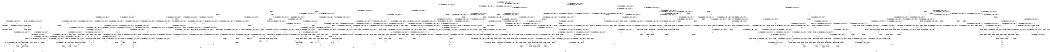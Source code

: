 digraph BCG {
size = "7, 10.5";
center = TRUE;
node [shape = circle];
0 [peripheries = 2];
0 -> 1 [label = "EX !0 !ATOMIC_EXCH_BRANCH (1, +0, TRUE, +0, 1, TRUE) !{0, 1, 2}"];
0 -> 2 [label = "EX !2 !ATOMIC_EXCH_BRANCH (1, +1, TRUE, +1, 1, FALSE) !{0, 1, 2}"];
0 -> 3 [label = "EX !1 !ATOMIC_EXCH_BRANCH (1, +1, TRUE, +0, 3, TRUE) !{0, 1, 2}"];
0 -> 4 [label = "EX !0 !ATOMIC_EXCH_BRANCH (1, +0, TRUE, +0, 1, TRUE) !{0, 1, 2}"];
1 -> 1 [label = "EX !0 !ATOMIC_EXCH_BRANCH (1, +0, TRUE, +0, 1, TRUE) !{0, 1, 2}"];
1 -> 5 [label = "EX !2 !ATOMIC_EXCH_BRANCH (1, +1, TRUE, +1, 1, FALSE) !{0, 1, 2}"];
1 -> 6 [label = "EX !1 !ATOMIC_EXCH_BRANCH (1, +1, TRUE, +0, 3, TRUE) !{0, 1, 2}"];
1 -> 4 [label = "EX !0 !ATOMIC_EXCH_BRANCH (1, +0, TRUE, +0, 1, TRUE) !{0, 1, 2}"];
2 -> 7 [label = "EX !0 !ATOMIC_EXCH_BRANCH (1, +0, TRUE, +0, 1, FALSE) !{0, 1, 2}"];
2 -> 8 [label = "EX !1 !ATOMIC_EXCH_BRANCH (1, +1, TRUE, +0, 3, FALSE) !{0, 1, 2}"];
2 -> 9 [label = "TERMINATE !2"];
2 -> 10 [label = "EX !0 !ATOMIC_EXCH_BRANCH (1, +0, TRUE, +0, 1, FALSE) !{0, 1, 2}"];
3 -> 11 [label = "EX !0 !ATOMIC_EXCH_BRANCH (1, +0, TRUE, +0, 1, FALSE) !{0, 1, 2}"];
3 -> 12 [label = "EX !2 !ATOMIC_EXCH_BRANCH (1, +1, TRUE, +1, 1, TRUE) !{0, 1, 2}"];
3 -> 13 [label = "TERMINATE !1"];
3 -> 14 [label = "EX !0 !ATOMIC_EXCH_BRANCH (1, +0, TRUE, +0, 1, FALSE) !{0, 1, 2}"];
4 -> 15 [label = "EX !1 !ATOMIC_EXCH_BRANCH (1, +1, TRUE, +0, 3, TRUE) !{0, 1, 2}"];
4 -> 4 [label = "EX !0 !ATOMIC_EXCH_BRANCH (1, +0, TRUE, +0, 1, TRUE) !{0, 1, 2}"];
4 -> 16 [label = "EX !2 !ATOMIC_EXCH_BRANCH (1, +1, TRUE, +1, 1, FALSE) !{0, 1, 2}"];
4 -> 17 [label = "EX !1 !ATOMIC_EXCH_BRANCH (1, +1, TRUE, +0, 3, TRUE) !{0, 1, 2}"];
5 -> 7 [label = "EX !0 !ATOMIC_EXCH_BRANCH (1, +0, TRUE, +0, 1, FALSE) !{0, 1, 2}"];
5 -> 18 [label = "EX !1 !ATOMIC_EXCH_BRANCH (1, +1, TRUE, +0, 3, FALSE) !{0, 1, 2}"];
5 -> 19 [label = "TERMINATE !2"];
5 -> 10 [label = "EX !0 !ATOMIC_EXCH_BRANCH (1, +0, TRUE, +0, 1, FALSE) !{0, 1, 2}"];
6 -> 11 [label = "EX !0 !ATOMIC_EXCH_BRANCH (1, +0, TRUE, +0, 1, FALSE) !{0, 1, 2}"];
6 -> 20 [label = "EX !2 !ATOMIC_EXCH_BRANCH (1, +1, TRUE, +1, 1, TRUE) !{0, 1, 2}"];
6 -> 21 [label = "TERMINATE !1"];
6 -> 14 [label = "EX !0 !ATOMIC_EXCH_BRANCH (1, +0, TRUE, +0, 1, FALSE) !{0, 1, 2}"];
7 -> 22 [label = "EX !1 !ATOMIC_EXCH_BRANCH (1, +1, TRUE, +0, 3, TRUE) !{0, 1, 2}"];
7 -> 23 [label = "TERMINATE !0"];
7 -> 24 [label = "TERMINATE !2"];
8 -> 25 [label = "EX !1 !ATOMIC_EXCH_BRANCH (1, +0, TRUE, +1, 1, TRUE) !{0, 1, 2}"];
8 -> 26 [label = "EX !0 !ATOMIC_EXCH_BRANCH (1, +0, TRUE, +0, 1, FALSE) !{0, 1, 2}"];
8 -> 27 [label = "TERMINATE !2"];
8 -> 28 [label = "EX !0 !ATOMIC_EXCH_BRANCH (1, +0, TRUE, +0, 1, FALSE) !{0, 1, 2}"];
9 -> 29 [label = "EX !0 !ATOMIC_EXCH_BRANCH (1, +0, TRUE, +0, 1, FALSE) !{0, 1}"];
9 -> 30 [label = "EX !1 !ATOMIC_EXCH_BRANCH (1, +1, TRUE, +0, 3, FALSE) !{0, 1}"];
9 -> 31 [label = "EX !0 !ATOMIC_EXCH_BRANCH (1, +0, TRUE, +0, 1, FALSE) !{0, 1}"];
10 -> 32 [label = "EX !1 !ATOMIC_EXCH_BRANCH (1, +1, TRUE, +0, 3, TRUE) !{0, 1, 2}"];
10 -> 33 [label = "EX !1 !ATOMIC_EXCH_BRANCH (1, +1, TRUE, +0, 3, TRUE) !{0, 1, 2}"];
10 -> 34 [label = "TERMINATE !0"];
10 -> 35 [label = "TERMINATE !2"];
11 -> 22 [label = "EX !2 !ATOMIC_EXCH_BRANCH (1, +1, TRUE, +1, 1, FALSE) !{0, 1, 2}"];
11 -> 36 [label = "TERMINATE !0"];
11 -> 37 [label = "TERMINATE !1"];
12 -> 12 [label = "EX !2 !ATOMIC_EXCH_BRANCH (1, +1, TRUE, +1, 1, TRUE) !{0, 1, 2}"];
12 -> 38 [label = "EX !0 !ATOMIC_EXCH_BRANCH (1, +0, TRUE, +0, 1, FALSE) !{0, 1, 2}"];
12 -> 39 [label = "TERMINATE !1"];
12 -> 40 [label = "EX !0 !ATOMIC_EXCH_BRANCH (1, +0, TRUE, +0, 1, FALSE) !{0, 1, 2}"];
13 -> 41 [label = "EX !0 !ATOMIC_EXCH_BRANCH (1, +0, TRUE, +0, 1, FALSE) !{0, 2}"];
13 -> 42 [label = "EX !2 !ATOMIC_EXCH_BRANCH (1, +1, TRUE, +1, 1, TRUE) !{0, 2}"];
13 -> 43 [label = "EX !0 !ATOMIC_EXCH_BRANCH (1, +0, TRUE, +0, 1, FALSE) !{0, 2}"];
14 -> 33 [label = "EX !2 !ATOMIC_EXCH_BRANCH (1, +1, TRUE, +1, 1, FALSE) !{0, 1, 2}"];
14 -> 44 [label = "TERMINATE !0"];
14 -> 45 [label = "TERMINATE !1"];
15 -> 46 [label = "EX !2 !ATOMIC_EXCH_BRANCH (1, +1, TRUE, +1, 1, TRUE) !{0, 1, 2}"];
15 -> 47 [label = "EX !0 !ATOMIC_EXCH_BRANCH (1, +0, TRUE, +0, 1, FALSE) !{0, 1, 2}"];
15 -> 48 [label = "EX !2 !ATOMIC_EXCH_BRANCH (1, +1, TRUE, +1, 1, TRUE) !{0, 1, 2}"];
15 -> 49 [label = "TERMINATE !1"];
16 -> 50 [label = "EX !1 !ATOMIC_EXCH_BRANCH (1, +1, TRUE, +0, 3, FALSE) !{0, 1, 2}"];
16 -> 10 [label = "EX !0 !ATOMIC_EXCH_BRANCH (1, +0, TRUE, +0, 1, FALSE) !{0, 1, 2}"];
16 -> 51 [label = "EX !1 !ATOMIC_EXCH_BRANCH (1, +1, TRUE, +0, 3, FALSE) !{0, 1, 2}"];
16 -> 52 [label = "TERMINATE !2"];
17 -> 14 [label = "EX !0 !ATOMIC_EXCH_BRANCH (1, +0, TRUE, +0, 1, FALSE) !{0, 1, 2}"];
17 -> 53 [label = "EX !2 !ATOMIC_EXCH_BRANCH (1, +1, TRUE, +1, 1, TRUE) !{0, 1, 2}"];
17 -> 54 [label = "TERMINATE !1"];
18 -> 26 [label = "EX !0 !ATOMIC_EXCH_BRANCH (1, +0, TRUE, +0, 1, FALSE) !{0, 1, 2}"];
18 -> 55 [label = "EX !1 !ATOMIC_EXCH_BRANCH (1, +0, TRUE, +1, 1, TRUE) !{0, 1, 2}"];
18 -> 56 [label = "TERMINATE !2"];
18 -> 28 [label = "EX !0 !ATOMIC_EXCH_BRANCH (1, +0, TRUE, +0, 1, FALSE) !{0, 1, 2}"];
19 -> 29 [label = "EX !0 !ATOMIC_EXCH_BRANCH (1, +0, TRUE, +0, 1, FALSE) !{0, 1}"];
19 -> 57 [label = "EX !1 !ATOMIC_EXCH_BRANCH (1, +1, TRUE, +0, 3, FALSE) !{0, 1}"];
19 -> 31 [label = "EX !0 !ATOMIC_EXCH_BRANCH (1, +0, TRUE, +0, 1, FALSE) !{0, 1}"];
20 -> 38 [label = "EX !0 !ATOMIC_EXCH_BRANCH (1, +0, TRUE, +0, 1, FALSE) !{0, 1, 2}"];
20 -> 20 [label = "EX !2 !ATOMIC_EXCH_BRANCH (1, +1, TRUE, +1, 1, TRUE) !{0, 1, 2}"];
20 -> 58 [label = "TERMINATE !1"];
20 -> 40 [label = "EX !0 !ATOMIC_EXCH_BRANCH (1, +0, TRUE, +0, 1, FALSE) !{0, 1, 2}"];
21 -> 41 [label = "EX !0 !ATOMIC_EXCH_BRANCH (1, +0, TRUE, +0, 1, FALSE) !{0, 2}"];
21 -> 59 [label = "EX !2 !ATOMIC_EXCH_BRANCH (1, +1, TRUE, +1, 1, TRUE) !{0, 2}"];
21 -> 43 [label = "EX !0 !ATOMIC_EXCH_BRANCH (1, +0, TRUE, +0, 1, FALSE) !{0, 2}"];
22 -> 60 [label = "TERMINATE !0"];
22 -> 61 [label = "TERMINATE !2"];
22 -> 62 [label = "TERMINATE !1"];
23 -> 63 [label = "EX !1 !ATOMIC_EXCH_BRANCH (1, +1, TRUE, +0, 3, TRUE) !{1, 2}"];
23 -> 64 [label = "TERMINATE !2"];
23 -> 65 [label = "EX !1 !ATOMIC_EXCH_BRANCH (1, +1, TRUE, +0, 3, TRUE) !{1, 2}"];
24 -> 66 [label = "EX !1 !ATOMIC_EXCH_BRANCH (1, +1, TRUE, +0, 3, TRUE) !{0, 1}"];
24 -> 64 [label = "TERMINATE !0"];
25 -> 67 [label = "EX !1 !ATOMIC_EXCH_BRANCH (1, +1, TRUE, +0, 3, TRUE) !{0, 1, 2}"];
25 -> 68 [label = "EX !0 !ATOMIC_EXCH_BRANCH (1, +0, TRUE, +0, 1, TRUE) !{0, 1, 2}"];
25 -> 69 [label = "TERMINATE !2"];
25 -> 70 [label = "EX !0 !ATOMIC_EXCH_BRANCH (1, +0, TRUE, +0, 1, TRUE) !{0, 1, 2}"];
26 -> 71 [label = "EX !1 !ATOMIC_EXCH_BRANCH (1, +0, TRUE, +1, 1, FALSE) !{0, 1, 2}"];
26 -> 72 [label = "TERMINATE !0"];
26 -> 73 [label = "TERMINATE !2"];
27 -> 74 [label = "EX !1 !ATOMIC_EXCH_BRANCH (1, +0, TRUE, +1, 1, TRUE) !{0, 1}"];
27 -> 75 [label = "EX !0 !ATOMIC_EXCH_BRANCH (1, +0, TRUE, +0, 1, FALSE) !{0, 1}"];
27 -> 76 [label = "EX !0 !ATOMIC_EXCH_BRANCH (1, +0, TRUE, +0, 1, FALSE) !{0, 1}"];
28 -> 77 [label = "EX !1 !ATOMIC_EXCH_BRANCH (1, +0, TRUE, +1, 1, FALSE) !{0, 1, 2}"];
28 -> 78 [label = "EX !1 !ATOMIC_EXCH_BRANCH (1, +0, TRUE, +1, 1, FALSE) !{0, 1, 2}"];
28 -> 79 [label = "TERMINATE !0"];
28 -> 80 [label = "TERMINATE !2"];
29 -> 66 [label = "EX !1 !ATOMIC_EXCH_BRANCH (1, +1, TRUE, +0, 3, TRUE) !{0, 1}"];
29 -> 64 [label = "TERMINATE !0"];
30 -> 74 [label = "EX !1 !ATOMIC_EXCH_BRANCH (1, +0, TRUE, +1, 1, TRUE) !{0, 1}"];
30 -> 75 [label = "EX !0 !ATOMIC_EXCH_BRANCH (1, +0, TRUE, +0, 1, FALSE) !{0, 1}"];
30 -> 76 [label = "EX !0 !ATOMIC_EXCH_BRANCH (1, +0, TRUE, +0, 1, FALSE) !{0, 1}"];
31 -> 81 [label = "EX !1 !ATOMIC_EXCH_BRANCH (1, +1, TRUE, +0, 3, TRUE) !{0, 1}"];
31 -> 82 [label = "EX !1 !ATOMIC_EXCH_BRANCH (1, +1, TRUE, +0, 3, TRUE) !{0, 1}"];
31 -> 83 [label = "TERMINATE !0"];
32 -> 84 [label = "TERMINATE !0"];
32 -> 85 [label = "TERMINATE !2"];
32 -> 86 [label = "TERMINATE !1"];
33 -> 87 [label = "TERMINATE !0"];
33 -> 88 [label = "TERMINATE !2"];
33 -> 89 [label = "TERMINATE !1"];
34 -> 90 [label = "EX !1 !ATOMIC_EXCH_BRANCH (1, +1, TRUE, +0, 3, TRUE) !{1, 2}"];
34 -> 91 [label = "TERMINATE !2"];
35 -> 92 [label = "EX !1 !ATOMIC_EXCH_BRANCH (1, +1, TRUE, +0, 3, TRUE) !{0, 1}"];
35 -> 91 [label = "TERMINATE !0"];
36 -> 63 [label = "EX !2 !ATOMIC_EXCH_BRANCH (1, +1, TRUE, +1, 1, FALSE) !{1, 2}"];
36 -> 93 [label = "TERMINATE !1"];
37 -> 94 [label = "EX !2 !ATOMIC_EXCH_BRANCH (1, +1, TRUE, +1, 1, FALSE) !{0, 2}"];
37 -> 93 [label = "TERMINATE !0"];
38 -> 22 [label = "EX !2 !ATOMIC_EXCH_BRANCH (1, +1, TRUE, +1, 1, FALSE) !{0, 1, 2}"];
38 -> 95 [label = "TERMINATE !0"];
38 -> 96 [label = "TERMINATE !1"];
39 -> 42 [label = "EX !2 !ATOMIC_EXCH_BRANCH (1, +1, TRUE, +1, 1, TRUE) !{0, 2}"];
39 -> 97 [label = "EX !0 !ATOMIC_EXCH_BRANCH (1, +0, TRUE, +0, 1, FALSE) !{0, 2}"];
39 -> 98 [label = "EX !0 !ATOMIC_EXCH_BRANCH (1, +0, TRUE, +0, 1, FALSE) !{0, 2}"];
40 -> 33 [label = "EX !2 !ATOMIC_EXCH_BRANCH (1, +1, TRUE, +1, 1, FALSE) !{0, 1, 2}"];
40 -> 99 [label = "TERMINATE !0"];
40 -> 100 [label = "TERMINATE !1"];
41 -> 94 [label = "EX !2 !ATOMIC_EXCH_BRANCH (1, +1, TRUE, +1, 1, FALSE) !{0, 2}"];
41 -> 93 [label = "TERMINATE !0"];
42 -> 42 [label = "EX !2 !ATOMIC_EXCH_BRANCH (1, +1, TRUE, +1, 1, TRUE) !{0, 2}"];
42 -> 97 [label = "EX !0 !ATOMIC_EXCH_BRANCH (1, +0, TRUE, +0, 1, FALSE) !{0, 2}"];
42 -> 98 [label = "EX !0 !ATOMIC_EXCH_BRANCH (1, +0, TRUE, +0, 1, FALSE) !{0, 2}"];
43 -> 101 [label = "EX !2 !ATOMIC_EXCH_BRANCH (1, +1, TRUE, +1, 1, FALSE) !{0, 2}"];
43 -> 102 [label = "EX !2 !ATOMIC_EXCH_BRANCH (1, +1, TRUE, +1, 1, FALSE) !{0, 2}"];
43 -> 103 [label = "TERMINATE !0"];
44 -> 90 [label = "EX !2 !ATOMIC_EXCH_BRANCH (1, +1, TRUE, +1, 1, FALSE) !{1, 2}"];
44 -> 104 [label = "TERMINATE !1"];
45 -> 105 [label = "EX !2 !ATOMIC_EXCH_BRANCH (1, +1, TRUE, +1, 1, FALSE) !{0, 2}"];
45 -> 104 [label = "TERMINATE !0"];
46 -> 106 [label = "EX !0 !ATOMIC_EXCH_BRANCH (1, +0, TRUE, +0, 1, FALSE) !{0, 1, 2}"];
46 -> 46 [label = "EX !2 !ATOMIC_EXCH_BRANCH (1, +1, TRUE, +1, 1, TRUE) !{0, 1, 2}"];
46 -> 107 [label = "TERMINATE !1"];
46 -> 40 [label = "EX !0 !ATOMIC_EXCH_BRANCH (1, +0, TRUE, +0, 1, FALSE) !{0, 1, 2}"];
47 -> 108 [label = "EX !2 !ATOMIC_EXCH_BRANCH (1, +1, TRUE, +1, 1, FALSE) !{0, 1, 2}"];
47 -> 32 [label = "EX !2 !ATOMIC_EXCH_BRANCH (1, +1, TRUE, +1, 1, FALSE) !{0, 1, 2}"];
47 -> 109 [label = "TERMINATE !0"];
47 -> 110 [label = "TERMINATE !1"];
48 -> 46 [label = "EX !2 !ATOMIC_EXCH_BRANCH (1, +1, TRUE, +1, 1, TRUE) !{0, 1, 2}"];
48 -> 111 [label = "EX !0 !ATOMIC_EXCH_BRANCH (1, +0, TRUE, +0, 1, FALSE) !{0, 1, 2}"];
48 -> 48 [label = "EX !2 !ATOMIC_EXCH_BRANCH (1, +1, TRUE, +1, 1, TRUE) !{0, 1, 2}"];
48 -> 112 [label = "TERMINATE !1"];
49 -> 113 [label = "EX !0 !ATOMIC_EXCH_BRANCH (1, +0, TRUE, +0, 1, FALSE) !{0, 2}"];
49 -> 114 [label = "EX !2 !ATOMIC_EXCH_BRANCH (1, +1, TRUE, +1, 1, TRUE) !{0, 2}"];
50 -> 115 [label = "EX !0 !ATOMIC_EXCH_BRANCH (1, +0, TRUE, +0, 1, FALSE) !{0, 1, 2}"];
50 -> 116 [label = "EX !1 !ATOMIC_EXCH_BRANCH (1, +0, TRUE, +1, 1, TRUE) !{0, 1, 2}"];
50 -> 117 [label = "TERMINATE !2"];
51 -> 116 [label = "EX !1 !ATOMIC_EXCH_BRANCH (1, +0, TRUE, +1, 1, TRUE) !{0, 1, 2}"];
51 -> 28 [label = "EX !0 !ATOMIC_EXCH_BRANCH (1, +0, TRUE, +0, 1, FALSE) !{0, 1, 2}"];
51 -> 118 [label = "EX !1 !ATOMIC_EXCH_BRANCH (1, +0, TRUE, +1, 1, TRUE) !{0, 1, 2}"];
51 -> 119 [label = "TERMINATE !2"];
52 -> 120 [label = "EX !0 !ATOMIC_EXCH_BRANCH (1, +0, TRUE, +0, 1, FALSE) !{0, 1}"];
52 -> 121 [label = "EX !1 !ATOMIC_EXCH_BRANCH (1, +1, TRUE, +0, 3, FALSE) !{0, 1}"];
53 -> 40 [label = "EX !0 !ATOMIC_EXCH_BRANCH (1, +0, TRUE, +0, 1, FALSE) !{0, 1, 2}"];
53 -> 53 [label = "EX !2 !ATOMIC_EXCH_BRANCH (1, +1, TRUE, +1, 1, TRUE) !{0, 1, 2}"];
53 -> 122 [label = "TERMINATE !1"];
54 -> 123 [label = "EX !0 !ATOMIC_EXCH_BRANCH (1, +0, TRUE, +0, 1, FALSE) !{0, 2}"];
54 -> 124 [label = "EX !2 !ATOMIC_EXCH_BRANCH (1, +1, TRUE, +1, 1, TRUE) !{0, 2}"];
55 -> 68 [label = "EX !0 !ATOMIC_EXCH_BRANCH (1, +0, TRUE, +0, 1, TRUE) !{0, 1, 2}"];
55 -> 125 [label = "EX !1 !ATOMIC_EXCH_BRANCH (1, +1, TRUE, +0, 3, TRUE) !{0, 1, 2}"];
55 -> 126 [label = "TERMINATE !2"];
55 -> 70 [label = "EX !0 !ATOMIC_EXCH_BRANCH (1, +0, TRUE, +0, 1, TRUE) !{0, 1, 2}"];
56 -> 75 [label = "EX !0 !ATOMIC_EXCH_BRANCH (1, +0, TRUE, +0, 1, FALSE) !{0, 1}"];
56 -> 127 [label = "EX !1 !ATOMIC_EXCH_BRANCH (1, +0, TRUE, +1, 1, TRUE) !{0, 1}"];
56 -> 76 [label = "EX !0 !ATOMIC_EXCH_BRANCH (1, +0, TRUE, +0, 1, FALSE) !{0, 1}"];
57 -> 75 [label = "EX !0 !ATOMIC_EXCH_BRANCH (1, +0, TRUE, +0, 1, FALSE) !{0, 1}"];
57 -> 127 [label = "EX !1 !ATOMIC_EXCH_BRANCH (1, +0, TRUE, +1, 1, TRUE) !{0, 1}"];
57 -> 76 [label = "EX !0 !ATOMIC_EXCH_BRANCH (1, +0, TRUE, +0, 1, FALSE) !{0, 1}"];
58 -> 97 [label = "EX !0 !ATOMIC_EXCH_BRANCH (1, +0, TRUE, +0, 1, FALSE) !{0, 2}"];
58 -> 59 [label = "EX !2 !ATOMIC_EXCH_BRANCH (1, +1, TRUE, +1, 1, TRUE) !{0, 2}"];
58 -> 98 [label = "EX !0 !ATOMIC_EXCH_BRANCH (1, +0, TRUE, +0, 1, FALSE) !{0, 2}"];
59 -> 97 [label = "EX !0 !ATOMIC_EXCH_BRANCH (1, +0, TRUE, +0, 1, FALSE) !{0, 2}"];
59 -> 59 [label = "EX !2 !ATOMIC_EXCH_BRANCH (1, +1, TRUE, +1, 1, TRUE) !{0, 2}"];
59 -> 98 [label = "EX !0 !ATOMIC_EXCH_BRANCH (1, +0, TRUE, +0, 1, FALSE) !{0, 2}"];
60 -> 128 [label = "TERMINATE !2"];
60 -> 129 [label = "TERMINATE !1"];
61 -> 128 [label = "TERMINATE !0"];
61 -> 130 [label = "TERMINATE !1"];
62 -> 129 [label = "TERMINATE !0"];
62 -> 130 [label = "TERMINATE !2"];
63 -> 128 [label = "TERMINATE !2"];
63 -> 129 [label = "TERMINATE !1"];
64 -> 131 [label = "EX !1 !ATOMIC_EXCH_BRANCH (1, +1, TRUE, +0, 3, TRUE) !{1}"];
64 -> 132 [label = "EX !1 !ATOMIC_EXCH_BRANCH (1, +1, TRUE, +0, 3, TRUE) !{1}"];
65 -> 133 [label = "TERMINATE !2"];
65 -> 134 [label = "TERMINATE !1"];
66 -> 128 [label = "TERMINATE !0"];
66 -> 130 [label = "TERMINATE !1"];
67 -> 135 [label = "EX !0 !ATOMIC_EXCH_BRANCH (1, +0, TRUE, +0, 1, FALSE) !{0, 1, 2}"];
67 -> 136 [label = "TERMINATE !2"];
67 -> 137 [label = "TERMINATE !1"];
67 -> 138 [label = "EX !0 !ATOMIC_EXCH_BRANCH (1, +0, TRUE, +0, 1, FALSE) !{0, 1, 2}"];
68 -> 68 [label = "EX !0 !ATOMIC_EXCH_BRANCH (1, +0, TRUE, +0, 1, TRUE) !{0, 1, 2}"];
68 -> 125 [label = "EX !1 !ATOMIC_EXCH_BRANCH (1, +1, TRUE, +0, 3, TRUE) !{0, 1, 2}"];
68 -> 126 [label = "TERMINATE !2"];
68 -> 70 [label = "EX !0 !ATOMIC_EXCH_BRANCH (1, +0, TRUE, +0, 1, TRUE) !{0, 1, 2}"];
69 -> 139 [label = "EX !1 !ATOMIC_EXCH_BRANCH (1, +1, TRUE, +0, 3, TRUE) !{0, 1}"];
69 -> 140 [label = "EX !0 !ATOMIC_EXCH_BRANCH (1, +0, TRUE, +0, 1, TRUE) !{0, 1}"];
69 -> 141 [label = "EX !0 !ATOMIC_EXCH_BRANCH (1, +0, TRUE, +0, 1, TRUE) !{0, 1}"];
70 -> 142 [label = "EX !1 !ATOMIC_EXCH_BRANCH (1, +1, TRUE, +0, 3, TRUE) !{0, 1, 2}"];
70 -> 70 [label = "EX !0 !ATOMIC_EXCH_BRANCH (1, +0, TRUE, +0, 1, TRUE) !{0, 1, 2}"];
70 -> 143 [label = "EX !1 !ATOMIC_EXCH_BRANCH (1, +1, TRUE, +0, 3, TRUE) !{0, 1, 2}"];
70 -> 144 [label = "TERMINATE !2"];
71 -> 145 [label = "TERMINATE !0"];
71 -> 146 [label = "TERMINATE !2"];
71 -> 147 [label = "TERMINATE !1"];
72 -> 148 [label = "EX !1 !ATOMIC_EXCH_BRANCH (1, +0, TRUE, +1, 1, FALSE) !{1, 2}"];
72 -> 149 [label = "TERMINATE !2"];
72 -> 150 [label = "EX !1 !ATOMIC_EXCH_BRANCH (1, +0, TRUE, +1, 1, FALSE) !{1, 2}"];
73 -> 151 [label = "EX !1 !ATOMIC_EXCH_BRANCH (1, +0, TRUE, +1, 1, FALSE) !{0, 1}"];
73 -> 149 [label = "TERMINATE !0"];
74 -> 139 [label = "EX !1 !ATOMIC_EXCH_BRANCH (1, +1, TRUE, +0, 3, TRUE) !{0, 1}"];
74 -> 140 [label = "EX !0 !ATOMIC_EXCH_BRANCH (1, +0, TRUE, +0, 1, TRUE) !{0, 1}"];
74 -> 141 [label = "EX !0 !ATOMIC_EXCH_BRANCH (1, +0, TRUE, +0, 1, TRUE) !{0, 1}"];
75 -> 151 [label = "EX !1 !ATOMIC_EXCH_BRANCH (1, +0, TRUE, +1, 1, FALSE) !{0, 1}"];
75 -> 149 [label = "TERMINATE !0"];
76 -> 152 [label = "EX !1 !ATOMIC_EXCH_BRANCH (1, +0, TRUE, +1, 1, FALSE) !{0, 1}"];
76 -> 153 [label = "EX !1 !ATOMIC_EXCH_BRANCH (1, +0, TRUE, +1, 1, FALSE) !{0, 1}"];
76 -> 154 [label = "TERMINATE !0"];
77 -> 155 [label = "TERMINATE !0"];
77 -> 156 [label = "TERMINATE !2"];
77 -> 157 [label = "TERMINATE !1"];
78 -> 158 [label = "TERMINATE !0"];
78 -> 159 [label = "TERMINATE !2"];
78 -> 160 [label = "TERMINATE !1"];
79 -> 161 [label = "EX !1 !ATOMIC_EXCH_BRANCH (1, +0, TRUE, +1, 1, FALSE) !{1, 2}"];
79 -> 162 [label = "TERMINATE !2"];
80 -> 163 [label = "EX !1 !ATOMIC_EXCH_BRANCH (1, +0, TRUE, +1, 1, FALSE) !{0, 1}"];
80 -> 162 [label = "TERMINATE !0"];
81 -> 164 [label = "TERMINATE !0"];
81 -> 165 [label = "TERMINATE !1"];
82 -> 166 [label = "TERMINATE !0"];
82 -> 167 [label = "TERMINATE !1"];
83 -> 168 [label = "EX !1 !ATOMIC_EXCH_BRANCH (1, +1, TRUE, +0, 3, TRUE) !{1}"];
84 -> 169 [label = "TERMINATE !2"];
84 -> 170 [label = "TERMINATE !1"];
85 -> 169 [label = "TERMINATE !0"];
85 -> 171 [label = "TERMINATE !1"];
86 -> 170 [label = "TERMINATE !0"];
86 -> 171 [label = "TERMINATE !2"];
87 -> 172 [label = "TERMINATE !2"];
87 -> 173 [label = "TERMINATE !1"];
88 -> 172 [label = "TERMINATE !0"];
88 -> 174 [label = "TERMINATE !1"];
89 -> 173 [label = "TERMINATE !0"];
89 -> 174 [label = "TERMINATE !2"];
90 -> 172 [label = "TERMINATE !2"];
90 -> 173 [label = "TERMINATE !1"];
91 -> 175 [label = "EX !1 !ATOMIC_EXCH_BRANCH (1, +1, TRUE, +0, 3, TRUE) !{1}"];
92 -> 172 [label = "TERMINATE !0"];
92 -> 174 [label = "TERMINATE !1"];
93 -> 176 [label = "EX !2 !ATOMIC_EXCH_BRANCH (1, +1, TRUE, +1, 1, FALSE) !{2}"];
93 -> 177 [label = "EX !2 !ATOMIC_EXCH_BRANCH (1, +1, TRUE, +1, 1, FALSE) !{2}"];
94 -> 129 [label = "TERMINATE !0"];
94 -> 130 [label = "TERMINATE !2"];
95 -> 63 [label = "EX !2 !ATOMIC_EXCH_BRANCH (1, +1, TRUE, +1, 1, FALSE) !{1, 2}"];
95 -> 178 [label = "TERMINATE !1"];
96 -> 94 [label = "EX !2 !ATOMIC_EXCH_BRANCH (1, +1, TRUE, +1, 1, FALSE) !{0, 2}"];
96 -> 178 [label = "TERMINATE !0"];
97 -> 94 [label = "EX !2 !ATOMIC_EXCH_BRANCH (1, +1, TRUE, +1, 1, FALSE) !{0, 2}"];
97 -> 178 [label = "TERMINATE !0"];
98 -> 101 [label = "EX !2 !ATOMIC_EXCH_BRANCH (1, +1, TRUE, +1, 1, FALSE) !{0, 2}"];
98 -> 102 [label = "EX !2 !ATOMIC_EXCH_BRANCH (1, +1, TRUE, +1, 1, FALSE) !{0, 2}"];
98 -> 179 [label = "TERMINATE !0"];
99 -> 90 [label = "EX !2 !ATOMIC_EXCH_BRANCH (1, +1, TRUE, +1, 1, FALSE) !{1, 2}"];
99 -> 180 [label = "TERMINATE !1"];
100 -> 105 [label = "EX !2 !ATOMIC_EXCH_BRANCH (1, +1, TRUE, +1, 1, FALSE) !{0, 2}"];
100 -> 180 [label = "TERMINATE !0"];
101 -> 181 [label = "TERMINATE !0"];
101 -> 182 [label = "TERMINATE !2"];
102 -> 183 [label = "TERMINATE !0"];
102 -> 184 [label = "TERMINATE !2"];
103 -> 185 [label = "EX !2 !ATOMIC_EXCH_BRANCH (1, +1, TRUE, +1, 1, FALSE) !{2}"];
104 -> 186 [label = "EX !2 !ATOMIC_EXCH_BRANCH (1, +1, TRUE, +1, 1, FALSE) !{2}"];
105 -> 173 [label = "TERMINATE !0"];
105 -> 174 [label = "TERMINATE !2"];
106 -> 108 [label = "EX !2 !ATOMIC_EXCH_BRANCH (1, +1, TRUE, +1, 1, FALSE) !{0, 1, 2}"];
106 -> 187 [label = "TERMINATE !0"];
106 -> 188 [label = "TERMINATE !1"];
107 -> 189 [label = "EX !0 !ATOMIC_EXCH_BRANCH (1, +0, TRUE, +0, 1, FALSE) !{0, 2}"];
107 -> 190 [label = "EX !2 !ATOMIC_EXCH_BRANCH (1, +1, TRUE, +1, 1, TRUE) !{0, 2}"];
108 -> 191 [label = "TERMINATE !0"];
108 -> 192 [label = "TERMINATE !2"];
108 -> 193 [label = "TERMINATE !1"];
109 -> 194 [label = "EX !2 !ATOMIC_EXCH_BRANCH (1, +1, TRUE, +1, 1, FALSE) !{1, 2}"];
109 -> 195 [label = "TERMINATE !1"];
110 -> 196 [label = "EX !2 !ATOMIC_EXCH_BRANCH (1, +1, TRUE, +1, 1, FALSE) !{0, 2}"];
110 -> 195 [label = "TERMINATE !0"];
111 -> 108 [label = "EX !2 !ATOMIC_EXCH_BRANCH (1, +1, TRUE, +1, 1, FALSE) !{0, 1, 2}"];
111 -> 32 [label = "EX !2 !ATOMIC_EXCH_BRANCH (1, +1, TRUE, +1, 1, FALSE) !{0, 1, 2}"];
111 -> 197 [label = "TERMINATE !0"];
111 -> 198 [label = "TERMINATE !1"];
112 -> 199 [label = "EX !0 !ATOMIC_EXCH_BRANCH (1, +0, TRUE, +0, 1, FALSE) !{0, 2}"];
112 -> 114 [label = "EX !2 !ATOMIC_EXCH_BRANCH (1, +1, TRUE, +1, 1, TRUE) !{0, 2}"];
113 -> 196 [label = "EX !2 !ATOMIC_EXCH_BRANCH (1, +1, TRUE, +1, 1, FALSE) !{0, 2}"];
113 -> 195 [label = "TERMINATE !0"];
114 -> 199 [label = "EX !0 !ATOMIC_EXCH_BRANCH (1, +0, TRUE, +0, 1, FALSE) !{0, 2}"];
114 -> 114 [label = "EX !2 !ATOMIC_EXCH_BRANCH (1, +1, TRUE, +1, 1, TRUE) !{0, 2}"];
115 -> 77 [label = "EX !1 !ATOMIC_EXCH_BRANCH (1, +0, TRUE, +1, 1, FALSE) !{0, 1, 2}"];
115 -> 200 [label = "TERMINATE !0"];
115 -> 201 [label = "TERMINATE !2"];
116 -> 202 [label = "EX !0 !ATOMIC_EXCH_BRANCH (1, +0, TRUE, +0, 1, TRUE) !{0, 1, 2}"];
116 -> 142 [label = "EX !1 !ATOMIC_EXCH_BRANCH (1, +1, TRUE, +0, 3, TRUE) !{0, 1, 2}"];
116 -> 203 [label = "TERMINATE !2"];
117 -> 204 [label = "EX !0 !ATOMIC_EXCH_BRANCH (1, +0, TRUE, +0, 1, FALSE) !{0, 1}"];
117 -> 205 [label = "EX !1 !ATOMIC_EXCH_BRANCH (1, +0, TRUE, +1, 1, TRUE) !{0, 1}"];
118 -> 142 [label = "EX !1 !ATOMIC_EXCH_BRANCH (1, +1, TRUE, +0, 3, TRUE) !{0, 1, 2}"];
118 -> 70 [label = "EX !0 !ATOMIC_EXCH_BRANCH (1, +0, TRUE, +0, 1, TRUE) !{0, 1, 2}"];
118 -> 143 [label = "EX !1 !ATOMIC_EXCH_BRANCH (1, +1, TRUE, +0, 3, TRUE) !{0, 1, 2}"];
118 -> 144 [label = "TERMINATE !2"];
119 -> 206 [label = "EX !0 !ATOMIC_EXCH_BRANCH (1, +0, TRUE, +0, 1, FALSE) !{0, 1}"];
119 -> 207 [label = "EX !1 !ATOMIC_EXCH_BRANCH (1, +0, TRUE, +1, 1, TRUE) !{0, 1}"];
120 -> 92 [label = "EX !1 !ATOMIC_EXCH_BRANCH (1, +1, TRUE, +0, 3, TRUE) !{0, 1}"];
120 -> 91 [label = "TERMINATE !0"];
121 -> 206 [label = "EX !0 !ATOMIC_EXCH_BRANCH (1, +0, TRUE, +0, 1, FALSE) !{0, 1}"];
121 -> 207 [label = "EX !1 !ATOMIC_EXCH_BRANCH (1, +0, TRUE, +1, 1, TRUE) !{0, 1}"];
122 -> 208 [label = "EX !0 !ATOMIC_EXCH_BRANCH (1, +0, TRUE, +0, 1, FALSE) !{0, 2}"];
122 -> 124 [label = "EX !2 !ATOMIC_EXCH_BRANCH (1, +1, TRUE, +1, 1, TRUE) !{0, 2}"];
123 -> 105 [label = "EX !2 !ATOMIC_EXCH_BRANCH (1, +1, TRUE, +1, 1, FALSE) !{0, 2}"];
123 -> 104 [label = "TERMINATE !0"];
124 -> 208 [label = "EX !0 !ATOMIC_EXCH_BRANCH (1, +0, TRUE, +0, 1, FALSE) !{0, 2}"];
124 -> 124 [label = "EX !2 !ATOMIC_EXCH_BRANCH (1, +1, TRUE, +1, 1, TRUE) !{0, 2}"];
125 -> 135 [label = "EX !0 !ATOMIC_EXCH_BRANCH (1, +0, TRUE, +0, 1, FALSE) !{0, 1, 2}"];
125 -> 209 [label = "TERMINATE !2"];
125 -> 210 [label = "TERMINATE !1"];
125 -> 138 [label = "EX !0 !ATOMIC_EXCH_BRANCH (1, +0, TRUE, +0, 1, FALSE) !{0, 1, 2}"];
126 -> 140 [label = "EX !0 !ATOMIC_EXCH_BRANCH (1, +0, TRUE, +0, 1, TRUE) !{0, 1}"];
126 -> 211 [label = "EX !1 !ATOMIC_EXCH_BRANCH (1, +1, TRUE, +0, 3, TRUE) !{0, 1}"];
126 -> 141 [label = "EX !0 !ATOMIC_EXCH_BRANCH (1, +0, TRUE, +0, 1, TRUE) !{0, 1}"];
127 -> 140 [label = "EX !0 !ATOMIC_EXCH_BRANCH (1, +0, TRUE, +0, 1, TRUE) !{0, 1}"];
127 -> 211 [label = "EX !1 !ATOMIC_EXCH_BRANCH (1, +1, TRUE, +0, 3, TRUE) !{0, 1}"];
127 -> 141 [label = "EX !0 !ATOMIC_EXCH_BRANCH (1, +0, TRUE, +0, 1, TRUE) !{0, 1}"];
128 -> 212 [label = "TERMINATE !1"];
129 -> 212 [label = "TERMINATE !2"];
130 -> 212 [label = "TERMINATE !0"];
131 -> 212 [label = "TERMINATE !1"];
132 -> 213 [label = "TERMINATE !1"];
133 -> 214 [label = "TERMINATE !1"];
134 -> 214 [label = "TERMINATE !2"];
135 -> 145 [label = "TERMINATE !0"];
135 -> 146 [label = "TERMINATE !2"];
135 -> 147 [label = "TERMINATE !1"];
136 -> 215 [label = "EX !0 !ATOMIC_EXCH_BRANCH (1, +0, TRUE, +0, 1, FALSE) !{0, 1}"];
136 -> 216 [label = "TERMINATE !1"];
136 -> 217 [label = "EX !0 !ATOMIC_EXCH_BRANCH (1, +0, TRUE, +0, 1, FALSE) !{0, 1}"];
137 -> 218 [label = "EX !0 !ATOMIC_EXCH_BRANCH (1, +0, TRUE, +0, 1, FALSE) !{0, 2}"];
137 -> 216 [label = "TERMINATE !2"];
137 -> 219 [label = "EX !0 !ATOMIC_EXCH_BRANCH (1, +0, TRUE, +0, 1, FALSE) !{0, 2}"];
138 -> 158 [label = "TERMINATE !0"];
138 -> 159 [label = "TERMINATE !2"];
138 -> 160 [label = "TERMINATE !1"];
139 -> 215 [label = "EX !0 !ATOMIC_EXCH_BRANCH (1, +0, TRUE, +0, 1, FALSE) !{0, 1}"];
139 -> 216 [label = "TERMINATE !1"];
139 -> 217 [label = "EX !0 !ATOMIC_EXCH_BRANCH (1, +0, TRUE, +0, 1, FALSE) !{0, 1}"];
140 -> 140 [label = "EX !0 !ATOMIC_EXCH_BRANCH (1, +0, TRUE, +0, 1, TRUE) !{0, 1}"];
140 -> 211 [label = "EX !1 !ATOMIC_EXCH_BRANCH (1, +1, TRUE, +0, 3, TRUE) !{0, 1}"];
140 -> 141 [label = "EX !0 !ATOMIC_EXCH_BRANCH (1, +0, TRUE, +0, 1, TRUE) !{0, 1}"];
141 -> 220 [label = "EX !1 !ATOMIC_EXCH_BRANCH (1, +1, TRUE, +0, 3, TRUE) !{0, 1}"];
141 -> 141 [label = "EX !0 !ATOMIC_EXCH_BRANCH (1, +0, TRUE, +0, 1, TRUE) !{0, 1}"];
141 -> 221 [label = "EX !1 !ATOMIC_EXCH_BRANCH (1, +1, TRUE, +0, 3, TRUE) !{0, 1}"];
142 -> 222 [label = "EX !0 !ATOMIC_EXCH_BRANCH (1, +0, TRUE, +0, 1, FALSE) !{0, 1, 2}"];
142 -> 223 [label = "TERMINATE !2"];
142 -> 224 [label = "TERMINATE !1"];
143 -> 138 [label = "EX !0 !ATOMIC_EXCH_BRANCH (1, +0, TRUE, +0, 1, FALSE) !{0, 1, 2}"];
143 -> 225 [label = "TERMINATE !2"];
143 -> 226 [label = "TERMINATE !1"];
144 -> 227 [label = "EX !0 !ATOMIC_EXCH_BRANCH (1, +0, TRUE, +0, 1, TRUE) !{0, 1}"];
144 -> 228 [label = "EX !1 !ATOMIC_EXCH_BRANCH (1, +1, TRUE, +0, 3, TRUE) !{0, 1}"];
145 -> 229 [label = "TERMINATE !2"];
145 -> 230 [label = "TERMINATE !1"];
146 -> 229 [label = "TERMINATE !0"];
146 -> 231 [label = "TERMINATE !1"];
147 -> 230 [label = "TERMINATE !0"];
147 -> 231 [label = "TERMINATE !2"];
148 -> 229 [label = "TERMINATE !2"];
148 -> 230 [label = "TERMINATE !1"];
149 -> 232 [label = "EX !1 !ATOMIC_EXCH_BRANCH (1, +0, TRUE, +1, 1, FALSE) !{1}"];
149 -> 233 [label = "EX !1 !ATOMIC_EXCH_BRANCH (1, +0, TRUE, +1, 1, FALSE) !{1}"];
150 -> 234 [label = "TERMINATE !2"];
150 -> 235 [label = "TERMINATE !1"];
151 -> 229 [label = "TERMINATE !0"];
151 -> 231 [label = "TERMINATE !1"];
152 -> 236 [label = "TERMINATE !0"];
152 -> 237 [label = "TERMINATE !1"];
153 -> 238 [label = "TERMINATE !0"];
153 -> 239 [label = "TERMINATE !1"];
154 -> 240 [label = "EX !1 !ATOMIC_EXCH_BRANCH (1, +0, TRUE, +1, 1, FALSE) !{1}"];
155 -> 241 [label = "TERMINATE !2"];
155 -> 242 [label = "TERMINATE !1"];
156 -> 241 [label = "TERMINATE !0"];
156 -> 243 [label = "TERMINATE !1"];
157 -> 242 [label = "TERMINATE !0"];
157 -> 243 [label = "TERMINATE !2"];
158 -> 244 [label = "TERMINATE !2"];
158 -> 245 [label = "TERMINATE !1"];
159 -> 244 [label = "TERMINATE !0"];
159 -> 246 [label = "TERMINATE !1"];
160 -> 245 [label = "TERMINATE !0"];
160 -> 246 [label = "TERMINATE !2"];
161 -> 244 [label = "TERMINATE !2"];
161 -> 245 [label = "TERMINATE !1"];
162 -> 247 [label = "EX !1 !ATOMIC_EXCH_BRANCH (1, +0, TRUE, +1, 1, FALSE) !{1}"];
163 -> 244 [label = "TERMINATE !0"];
163 -> 246 [label = "TERMINATE !1"];
164 -> 248 [label = "TERMINATE !1"];
165 -> 248 [label = "TERMINATE !0"];
166 -> 249 [label = "TERMINATE !1"];
167 -> 249 [label = "TERMINATE !0"];
168 -> 249 [label = "TERMINATE !1"];
169 -> 250 [label = "TERMINATE !1"];
170 -> 250 [label = "TERMINATE !2"];
171 -> 250 [label = "TERMINATE !0"];
172 -> 251 [label = "TERMINATE !1"];
173 -> 251 [label = "TERMINATE !2"];
174 -> 251 [label = "TERMINATE !0"];
175 -> 251 [label = "TERMINATE !1"];
176 -> 212 [label = "TERMINATE !2"];
177 -> 252 [label = "TERMINATE !2"];
178 -> 176 [label = "EX !2 !ATOMIC_EXCH_BRANCH (1, +1, TRUE, +1, 1, FALSE) !{2}"];
178 -> 177 [label = "EX !2 !ATOMIC_EXCH_BRANCH (1, +1, TRUE, +1, 1, FALSE) !{2}"];
179 -> 185 [label = "EX !2 !ATOMIC_EXCH_BRANCH (1, +1, TRUE, +1, 1, FALSE) !{2}"];
180 -> 186 [label = "EX !2 !ATOMIC_EXCH_BRANCH (1, +1, TRUE, +1, 1, FALSE) !{2}"];
181 -> 253 [label = "TERMINATE !2"];
182 -> 253 [label = "TERMINATE !0"];
183 -> 254 [label = "TERMINATE !2"];
184 -> 254 [label = "TERMINATE !0"];
185 -> 254 [label = "TERMINATE !2"];
186 -> 251 [label = "TERMINATE !2"];
187 -> 255 [label = "EX !2 !ATOMIC_EXCH_BRANCH (1, +1, TRUE, +1, 1, FALSE) !{1, 2}"];
187 -> 256 [label = "TERMINATE !1"];
188 -> 257 [label = "EX !2 !ATOMIC_EXCH_BRANCH (1, +1, TRUE, +1, 1, FALSE) !{0, 2}"];
188 -> 256 [label = "TERMINATE !0"];
189 -> 257 [label = "EX !2 !ATOMIC_EXCH_BRANCH (1, +1, TRUE, +1, 1, FALSE) !{0, 2}"];
189 -> 256 [label = "TERMINATE !0"];
190 -> 189 [label = "EX !0 !ATOMIC_EXCH_BRANCH (1, +0, TRUE, +0, 1, FALSE) !{0, 2}"];
190 -> 190 [label = "EX !2 !ATOMIC_EXCH_BRANCH (1, +1, TRUE, +1, 1, TRUE) !{0, 2}"];
191 -> 258 [label = "TERMINATE !2"];
191 -> 259 [label = "TERMINATE !1"];
192 -> 258 [label = "TERMINATE !0"];
192 -> 260 [label = "TERMINATE !1"];
193 -> 259 [label = "TERMINATE !0"];
193 -> 260 [label = "TERMINATE !2"];
194 -> 169 [label = "TERMINATE !2"];
194 -> 170 [label = "TERMINATE !1"];
195 -> 261 [label = "EX !2 !ATOMIC_EXCH_BRANCH (1, +1, TRUE, +1, 1, FALSE) !{2}"];
196 -> 170 [label = "TERMINATE !0"];
196 -> 171 [label = "TERMINATE !2"];
197 -> 194 [label = "EX !2 !ATOMIC_EXCH_BRANCH (1, +1, TRUE, +1, 1, FALSE) !{1, 2}"];
197 -> 262 [label = "TERMINATE !1"];
198 -> 196 [label = "EX !2 !ATOMIC_EXCH_BRANCH (1, +1, TRUE, +1, 1, FALSE) !{0, 2}"];
198 -> 262 [label = "TERMINATE !0"];
199 -> 196 [label = "EX !2 !ATOMIC_EXCH_BRANCH (1, +1, TRUE, +1, 1, FALSE) !{0, 2}"];
199 -> 262 [label = "TERMINATE !0"];
200 -> 263 [label = "EX !1 !ATOMIC_EXCH_BRANCH (1, +0, TRUE, +1, 1, FALSE) !{1, 2}"];
200 -> 264 [label = "TERMINATE !2"];
201 -> 265 [label = "EX !1 !ATOMIC_EXCH_BRANCH (1, +0, TRUE, +1, 1, FALSE) !{0, 1}"];
201 -> 264 [label = "TERMINATE !0"];
202 -> 202 [label = "EX !0 !ATOMIC_EXCH_BRANCH (1, +0, TRUE, +0, 1, TRUE) !{0, 1, 2}"];
202 -> 142 [label = "EX !1 !ATOMIC_EXCH_BRANCH (1, +1, TRUE, +0, 3, TRUE) !{0, 1, 2}"];
202 -> 203 [label = "TERMINATE !2"];
203 -> 266 [label = "EX !0 !ATOMIC_EXCH_BRANCH (1, +0, TRUE, +0, 1, TRUE) !{0, 1}"];
203 -> 267 [label = "EX !1 !ATOMIC_EXCH_BRANCH (1, +1, TRUE, +0, 3, TRUE) !{0, 1}"];
204 -> 265 [label = "EX !1 !ATOMIC_EXCH_BRANCH (1, +0, TRUE, +1, 1, FALSE) !{0, 1}"];
204 -> 264 [label = "TERMINATE !0"];
205 -> 266 [label = "EX !0 !ATOMIC_EXCH_BRANCH (1, +0, TRUE, +0, 1, TRUE) !{0, 1}"];
205 -> 267 [label = "EX !1 !ATOMIC_EXCH_BRANCH (1, +1, TRUE, +0, 3, TRUE) !{0, 1}"];
206 -> 163 [label = "EX !1 !ATOMIC_EXCH_BRANCH (1, +0, TRUE, +1, 1, FALSE) !{0, 1}"];
206 -> 162 [label = "TERMINATE !0"];
207 -> 227 [label = "EX !0 !ATOMIC_EXCH_BRANCH (1, +0, TRUE, +0, 1, TRUE) !{0, 1}"];
207 -> 228 [label = "EX !1 !ATOMIC_EXCH_BRANCH (1, +1, TRUE, +0, 3, TRUE) !{0, 1}"];
208 -> 105 [label = "EX !2 !ATOMIC_EXCH_BRANCH (1, +1, TRUE, +1, 1, FALSE) !{0, 2}"];
208 -> 180 [label = "TERMINATE !0"];
209 -> 215 [label = "EX !0 !ATOMIC_EXCH_BRANCH (1, +0, TRUE, +0, 1, FALSE) !{0, 1}"];
209 -> 268 [label = "TERMINATE !1"];
209 -> 217 [label = "EX !0 !ATOMIC_EXCH_BRANCH (1, +0, TRUE, +0, 1, FALSE) !{0, 1}"];
210 -> 218 [label = "EX !0 !ATOMIC_EXCH_BRANCH (1, +0, TRUE, +0, 1, FALSE) !{0, 2}"];
210 -> 268 [label = "TERMINATE !2"];
210 -> 219 [label = "EX !0 !ATOMIC_EXCH_BRANCH (1, +0, TRUE, +0, 1, FALSE) !{0, 2}"];
211 -> 215 [label = "EX !0 !ATOMIC_EXCH_BRANCH (1, +0, TRUE, +0, 1, FALSE) !{0, 1}"];
211 -> 268 [label = "TERMINATE !1"];
211 -> 217 [label = "EX !0 !ATOMIC_EXCH_BRANCH (1, +0, TRUE, +0, 1, FALSE) !{0, 1}"];
212 -> 269 [label = "exit"];
213 -> 270 [label = "exit"];
214 -> 271 [label = "exit"];
215 -> 229 [label = "TERMINATE !0"];
215 -> 231 [label = "TERMINATE !1"];
216 -> 272 [label = "EX !0 !ATOMIC_EXCH_BRANCH (1, +0, TRUE, +0, 1, FALSE) !{0}"];
216 -> 273 [label = "EX !0 !ATOMIC_EXCH_BRANCH (1, +0, TRUE, +0, 1, FALSE) !{0}"];
217 -> 238 [label = "TERMINATE !0"];
217 -> 239 [label = "TERMINATE !1"];
218 -> 230 [label = "TERMINATE !0"];
218 -> 231 [label = "TERMINATE !2"];
219 -> 274 [label = "TERMINATE !0"];
219 -> 275 [label = "TERMINATE !2"];
220 -> 276 [label = "EX !0 !ATOMIC_EXCH_BRANCH (1, +0, TRUE, +0, 1, FALSE) !{0, 1}"];
220 -> 277 [label = "TERMINATE !1"];
220 -> 217 [label = "EX !0 !ATOMIC_EXCH_BRANCH (1, +0, TRUE, +0, 1, FALSE) !{0, 1}"];
221 -> 217 [label = "EX !0 !ATOMIC_EXCH_BRANCH (1, +0, TRUE, +0, 1, FALSE) !{0, 1}"];
221 -> 278 [label = "TERMINATE !1"];
222 -> 155 [label = "TERMINATE !0"];
222 -> 156 [label = "TERMINATE !2"];
222 -> 157 [label = "TERMINATE !1"];
223 -> 279 [label = "EX !0 !ATOMIC_EXCH_BRANCH (1, +0, TRUE, +0, 1, FALSE) !{0, 1}"];
223 -> 280 [label = "TERMINATE !1"];
224 -> 281 [label = "EX !0 !ATOMIC_EXCH_BRANCH (1, +0, TRUE, +0, 1, FALSE) !{0, 2}"];
224 -> 280 [label = "TERMINATE !2"];
225 -> 282 [label = "EX !0 !ATOMIC_EXCH_BRANCH (1, +0, TRUE, +0, 1, FALSE) !{0, 1}"];
225 -> 283 [label = "TERMINATE !1"];
226 -> 284 [label = "EX !0 !ATOMIC_EXCH_BRANCH (1, +0, TRUE, +0, 1, FALSE) !{0, 2}"];
226 -> 283 [label = "TERMINATE !2"];
227 -> 227 [label = "EX !0 !ATOMIC_EXCH_BRANCH (1, +0, TRUE, +0, 1, TRUE) !{0, 1}"];
227 -> 228 [label = "EX !1 !ATOMIC_EXCH_BRANCH (1, +1, TRUE, +0, 3, TRUE) !{0, 1}"];
228 -> 282 [label = "EX !0 !ATOMIC_EXCH_BRANCH (1, +0, TRUE, +0, 1, FALSE) !{0, 1}"];
228 -> 283 [label = "TERMINATE !1"];
229 -> 285 [label = "TERMINATE !1"];
230 -> 285 [label = "TERMINATE !2"];
231 -> 285 [label = "TERMINATE !0"];
232 -> 285 [label = "TERMINATE !1"];
233 -> 286 [label = "TERMINATE !1"];
234 -> 287 [label = "TERMINATE !1"];
235 -> 287 [label = "TERMINATE !2"];
236 -> 288 [label = "TERMINATE !1"];
237 -> 288 [label = "TERMINATE !0"];
238 -> 289 [label = "TERMINATE !1"];
239 -> 289 [label = "TERMINATE !0"];
240 -> 289 [label = "TERMINATE !1"];
241 -> 290 [label = "TERMINATE !1"];
242 -> 290 [label = "TERMINATE !2"];
243 -> 290 [label = "TERMINATE !0"];
244 -> 291 [label = "TERMINATE !1"];
245 -> 291 [label = "TERMINATE !2"];
246 -> 291 [label = "TERMINATE !0"];
247 -> 291 [label = "TERMINATE !1"];
248 -> 292 [label = "exit"];
249 -> 293 [label = "exit"];
250 -> 294 [label = "exit"];
251 -> 295 [label = "exit"];
252 -> 296 [label = "exit"];
253 -> 297 [label = "exit"];
254 -> 298 [label = "exit"];
255 -> 258 [label = "TERMINATE !2"];
255 -> 259 [label = "TERMINATE !1"];
256 -> 299 [label = "EX !2 !ATOMIC_EXCH_BRANCH (1, +1, TRUE, +1, 1, FALSE) !{2}"];
257 -> 259 [label = "TERMINATE !0"];
257 -> 260 [label = "TERMINATE !2"];
258 -> 300 [label = "TERMINATE !1"];
259 -> 300 [label = "TERMINATE !2"];
260 -> 300 [label = "TERMINATE !0"];
261 -> 250 [label = "TERMINATE !2"];
262 -> 261 [label = "EX !2 !ATOMIC_EXCH_BRANCH (1, +1, TRUE, +1, 1, FALSE) !{2}"];
263 -> 241 [label = "TERMINATE !2"];
263 -> 242 [label = "TERMINATE !1"];
264 -> 301 [label = "EX !1 !ATOMIC_EXCH_BRANCH (1, +0, TRUE, +1, 1, FALSE) !{1}"];
265 -> 241 [label = "TERMINATE !0"];
265 -> 243 [label = "TERMINATE !1"];
266 -> 266 [label = "EX !0 !ATOMIC_EXCH_BRANCH (1, +0, TRUE, +0, 1, TRUE) !{0, 1}"];
266 -> 267 [label = "EX !1 !ATOMIC_EXCH_BRANCH (1, +1, TRUE, +0, 3, TRUE) !{0, 1}"];
267 -> 279 [label = "EX !0 !ATOMIC_EXCH_BRANCH (1, +0, TRUE, +0, 1, FALSE) !{0, 1}"];
267 -> 280 [label = "TERMINATE !1"];
268 -> 272 [label = "EX !0 !ATOMIC_EXCH_BRANCH (1, +0, TRUE, +0, 1, FALSE) !{0}"];
268 -> 273 [label = "EX !0 !ATOMIC_EXCH_BRANCH (1, +0, TRUE, +0, 1, FALSE) !{0}"];
272 -> 285 [label = "TERMINATE !0"];
273 -> 302 [label = "TERMINATE !0"];
274 -> 303 [label = "TERMINATE !2"];
275 -> 303 [label = "TERMINATE !0"];
276 -> 236 [label = "TERMINATE !0"];
276 -> 237 [label = "TERMINATE !1"];
277 -> 304 [label = "EX !0 !ATOMIC_EXCH_BRANCH (1, +0, TRUE, +0, 1, FALSE) !{0}"];
278 -> 305 [label = "EX !0 !ATOMIC_EXCH_BRANCH (1, +0, TRUE, +0, 1, FALSE) !{0}"];
279 -> 241 [label = "TERMINATE !0"];
279 -> 243 [label = "TERMINATE !1"];
280 -> 306 [label = "EX !0 !ATOMIC_EXCH_BRANCH (1, +0, TRUE, +0, 1, FALSE) !{0}"];
281 -> 242 [label = "TERMINATE !0"];
281 -> 243 [label = "TERMINATE !2"];
282 -> 244 [label = "TERMINATE !0"];
282 -> 246 [label = "TERMINATE !1"];
283 -> 307 [label = "EX !0 !ATOMIC_EXCH_BRANCH (1, +0, TRUE, +0, 1, FALSE) !{0}"];
284 -> 245 [label = "TERMINATE !0"];
284 -> 246 [label = "TERMINATE !2"];
285 -> 269 [label = "exit"];
286 -> 270 [label = "exit"];
287 -> 271 [label = "exit"];
288 -> 292 [label = "exit"];
289 -> 293 [label = "exit"];
290 -> 294 [label = "exit"];
291 -> 295 [label = "exit"];
299 -> 300 [label = "TERMINATE !2"];
300 -> 308 [label = "exit"];
301 -> 290 [label = "TERMINATE !1"];
302 -> 309 [label = "exit"];
303 -> 298 [label = "exit"];
304 -> 288 [label = "TERMINATE !0"];
305 -> 289 [label = "TERMINATE !0"];
306 -> 290 [label = "TERMINATE !0"];
307 -> 291 [label = "TERMINATE !0"];
}

